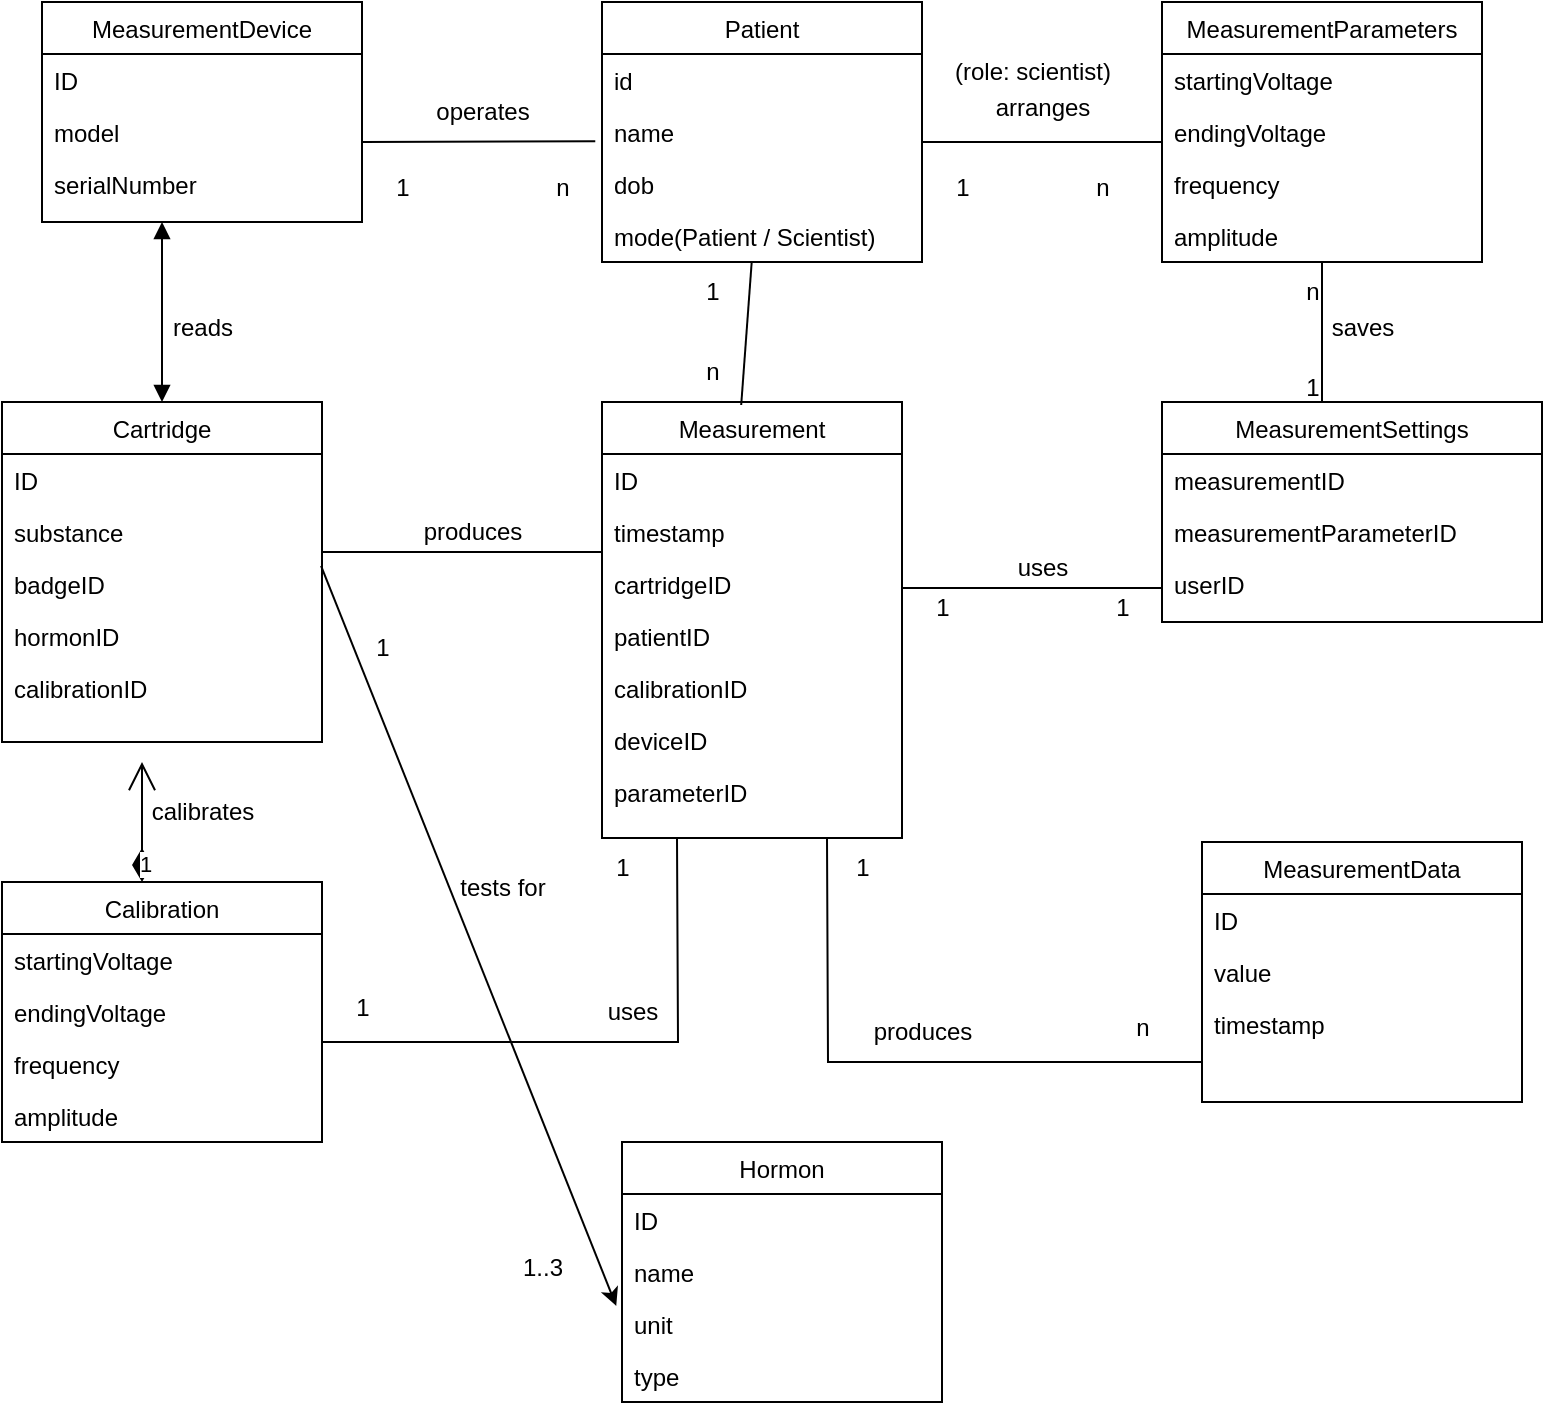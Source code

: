 <mxfile version="24.8.6">
  <diagram id="C5RBs43oDa-KdzZeNtuy" name="Page-1">
    <mxGraphModel dx="1012" dy="765" grid="1" gridSize="10" guides="1" tooltips="1" connect="1" arrows="1" fold="1" page="1" pageScale="1" pageWidth="827" pageHeight="1169" math="0" shadow="0">
      <root>
        <mxCell id="WIyWlLk6GJQsqaUBKTNV-0" />
        <mxCell id="WIyWlLk6GJQsqaUBKTNV-1" parent="WIyWlLk6GJQsqaUBKTNV-0" />
        <mxCell id="zkfFHV4jXpPFQw0GAbJ--17" value="Patient" style="swimlane;fontStyle=0;align=center;verticalAlign=top;childLayout=stackLayout;horizontal=1;startSize=26;horizontalStack=0;resizeParent=1;resizeLast=0;collapsible=1;marginBottom=0;rounded=0;shadow=0;strokeWidth=1;" parent="WIyWlLk6GJQsqaUBKTNV-1" vertex="1">
          <mxGeometry x="320" y="40" width="160" height="130" as="geometry">
            <mxRectangle x="550" y="140" width="160" height="26" as="alternateBounds" />
          </mxGeometry>
        </mxCell>
        <mxCell id="zkfFHV4jXpPFQw0GAbJ--18" value="id" style="text;align=left;verticalAlign=top;spacingLeft=4;spacingRight=4;overflow=hidden;rotatable=0;points=[[0,0.5],[1,0.5]];portConstraint=eastwest;" parent="zkfFHV4jXpPFQw0GAbJ--17" vertex="1">
          <mxGeometry y="26" width="160" height="26" as="geometry" />
        </mxCell>
        <mxCell id="zkfFHV4jXpPFQw0GAbJ--19" value="name" style="text;align=left;verticalAlign=top;spacingLeft=4;spacingRight=4;overflow=hidden;rotatable=0;points=[[0,0.5],[1,0.5]];portConstraint=eastwest;rounded=0;shadow=0;html=0;" parent="zkfFHV4jXpPFQw0GAbJ--17" vertex="1">
          <mxGeometry y="52" width="160" height="26" as="geometry" />
        </mxCell>
        <mxCell id="zkfFHV4jXpPFQw0GAbJ--20" value="dob" style="text;align=left;verticalAlign=top;spacingLeft=4;spacingRight=4;overflow=hidden;rotatable=0;points=[[0,0.5],[1,0.5]];portConstraint=eastwest;rounded=0;shadow=0;html=0;" parent="zkfFHV4jXpPFQw0GAbJ--17" vertex="1">
          <mxGeometry y="78" width="160" height="26" as="geometry" />
        </mxCell>
        <mxCell id="zkfFHV4jXpPFQw0GAbJ--21" value="mode(Patient / Scientist)" style="text;align=left;verticalAlign=top;spacingLeft=4;spacingRight=4;overflow=hidden;rotatable=0;points=[[0,0.5],[1,0.5]];portConstraint=eastwest;rounded=0;shadow=0;html=0;" parent="zkfFHV4jXpPFQw0GAbJ--17" vertex="1">
          <mxGeometry y="104" width="160" height="26" as="geometry" />
        </mxCell>
        <mxCell id="aH8OqttfhF-Pt6mxeq3Q-0" value="Measurement" style="swimlane;fontStyle=0;align=center;verticalAlign=top;childLayout=stackLayout;horizontal=1;startSize=26;horizontalStack=0;resizeParent=1;resizeLast=0;collapsible=1;marginBottom=0;rounded=0;shadow=0;strokeWidth=1;" parent="WIyWlLk6GJQsqaUBKTNV-1" vertex="1">
          <mxGeometry x="320" y="240" width="150" height="218" as="geometry">
            <mxRectangle x="550" y="140" width="160" height="26" as="alternateBounds" />
          </mxGeometry>
        </mxCell>
        <mxCell id="aH8OqttfhF-Pt6mxeq3Q-1" value="ID" style="text;align=left;verticalAlign=top;spacingLeft=4;spacingRight=4;overflow=hidden;rotatable=0;points=[[0,0.5],[1,0.5]];portConstraint=eastwest;" parent="aH8OqttfhF-Pt6mxeq3Q-0" vertex="1">
          <mxGeometry y="26" width="150" height="26" as="geometry" />
        </mxCell>
        <mxCell id="aH8OqttfhF-Pt6mxeq3Q-2" value="timestamp" style="text;align=left;verticalAlign=top;spacingLeft=4;spacingRight=4;overflow=hidden;rotatable=0;points=[[0,0.5],[1,0.5]];portConstraint=eastwest;rounded=0;shadow=0;html=0;" parent="aH8OqttfhF-Pt6mxeq3Q-0" vertex="1">
          <mxGeometry y="52" width="150" height="26" as="geometry" />
        </mxCell>
        <mxCell id="aH8OqttfhF-Pt6mxeq3Q-4" value="cartridgeID" style="text;align=left;verticalAlign=top;spacingLeft=4;spacingRight=4;overflow=hidden;rotatable=0;points=[[0,0.5],[1,0.5]];portConstraint=eastwest;rounded=0;shadow=0;html=0;" parent="aH8OqttfhF-Pt6mxeq3Q-0" vertex="1">
          <mxGeometry y="78" width="150" height="26" as="geometry" />
        </mxCell>
        <mxCell id="aH8OqttfhF-Pt6mxeq3Q-5" value="patientID" style="text;align=left;verticalAlign=top;spacingLeft=4;spacingRight=4;overflow=hidden;rotatable=0;points=[[0,0.5],[1,0.5]];portConstraint=eastwest;rounded=0;shadow=0;html=0;" parent="aH8OqttfhF-Pt6mxeq3Q-0" vertex="1">
          <mxGeometry y="104" width="150" height="26" as="geometry" />
        </mxCell>
        <mxCell id="aH8OqttfhF-Pt6mxeq3Q-97" value="calibrationID" style="text;align=left;verticalAlign=top;spacingLeft=4;spacingRight=4;overflow=hidden;rotatable=0;points=[[0,0.5],[1,0.5]];portConstraint=eastwest;rounded=0;shadow=0;html=0;" parent="aH8OqttfhF-Pt6mxeq3Q-0" vertex="1">
          <mxGeometry y="130" width="150" height="26" as="geometry" />
        </mxCell>
        <mxCell id="aH8OqttfhF-Pt6mxeq3Q-98" value="deviceID" style="text;align=left;verticalAlign=top;spacingLeft=4;spacingRight=4;overflow=hidden;rotatable=0;points=[[0,0.5],[1,0.5]];portConstraint=eastwest;rounded=0;shadow=0;html=0;" parent="aH8OqttfhF-Pt6mxeq3Q-0" vertex="1">
          <mxGeometry y="156" width="150" height="26" as="geometry" />
        </mxCell>
        <mxCell id="aH8OqttfhF-Pt6mxeq3Q-104" value="parameterID" style="text;align=left;verticalAlign=top;spacingLeft=4;spacingRight=4;overflow=hidden;rotatable=0;points=[[0,0.5],[1,0.5]];portConstraint=eastwest;rounded=0;shadow=0;html=0;" parent="aH8OqttfhF-Pt6mxeq3Q-0" vertex="1">
          <mxGeometry y="182" width="150" height="26" as="geometry" />
        </mxCell>
        <mxCell id="aH8OqttfhF-Pt6mxeq3Q-9" value="Cartridge" style="swimlane;fontStyle=0;align=center;verticalAlign=top;childLayout=stackLayout;horizontal=1;startSize=26;horizontalStack=0;resizeParent=1;resizeLast=0;collapsible=1;marginBottom=0;rounded=0;shadow=0;strokeWidth=1;" parent="WIyWlLk6GJQsqaUBKTNV-1" vertex="1">
          <mxGeometry x="20" y="240" width="160" height="170" as="geometry">
            <mxRectangle x="550" y="140" width="160" height="26" as="alternateBounds" />
          </mxGeometry>
        </mxCell>
        <mxCell id="aH8OqttfhF-Pt6mxeq3Q-10" value="ID" style="text;align=left;verticalAlign=top;spacingLeft=4;spacingRight=4;overflow=hidden;rotatable=0;points=[[0,0.5],[1,0.5]];portConstraint=eastwest;" parent="aH8OqttfhF-Pt6mxeq3Q-9" vertex="1">
          <mxGeometry y="26" width="160" height="26" as="geometry" />
        </mxCell>
        <mxCell id="aH8OqttfhF-Pt6mxeq3Q-11" value="substance" style="text;align=left;verticalAlign=top;spacingLeft=4;spacingRight=4;overflow=hidden;rotatable=0;points=[[0,0.5],[1,0.5]];portConstraint=eastwest;rounded=0;shadow=0;html=0;" parent="aH8OqttfhF-Pt6mxeq3Q-9" vertex="1">
          <mxGeometry y="52" width="160" height="26" as="geometry" />
        </mxCell>
        <mxCell id="aH8OqttfhF-Pt6mxeq3Q-40" value="badgeID&#xa;" style="text;align=left;verticalAlign=top;spacingLeft=4;spacingRight=4;overflow=hidden;rotatable=0;points=[[0,0.5],[1,0.5]];portConstraint=eastwest;rounded=0;shadow=0;html=0;" parent="aH8OqttfhF-Pt6mxeq3Q-9" vertex="1">
          <mxGeometry y="78" width="160" height="26" as="geometry" />
        </mxCell>
        <mxCell id="aH8OqttfhF-Pt6mxeq3Q-41" value="hormonID" style="text;align=left;verticalAlign=top;spacingLeft=4;spacingRight=4;overflow=hidden;rotatable=0;points=[[0,0.5],[1,0.5]];portConstraint=eastwest;rounded=0;shadow=0;html=0;" parent="aH8OqttfhF-Pt6mxeq3Q-9" vertex="1">
          <mxGeometry y="104" width="160" height="26" as="geometry" />
        </mxCell>
        <mxCell id="aH8OqttfhF-Pt6mxeq3Q-96" value="calibrationID" style="text;align=left;verticalAlign=top;spacingLeft=4;spacingRight=4;overflow=hidden;rotatable=0;points=[[0,0.5],[1,0.5]];portConstraint=eastwest;rounded=0;shadow=0;html=0;" parent="aH8OqttfhF-Pt6mxeq3Q-9" vertex="1">
          <mxGeometry y="130" width="160" height="26" as="geometry" />
        </mxCell>
        <mxCell id="aH8OqttfhF-Pt6mxeq3Q-22" value="MeasurementData" style="swimlane;fontStyle=0;align=center;verticalAlign=top;childLayout=stackLayout;horizontal=1;startSize=26;horizontalStack=0;resizeParent=1;resizeLast=0;collapsible=1;marginBottom=0;rounded=0;shadow=0;strokeWidth=1;" parent="WIyWlLk6GJQsqaUBKTNV-1" vertex="1">
          <mxGeometry x="620" y="460" width="160" height="130" as="geometry">
            <mxRectangle x="550" y="140" width="160" height="26" as="alternateBounds" />
          </mxGeometry>
        </mxCell>
        <mxCell id="aH8OqttfhF-Pt6mxeq3Q-23" value="ID" style="text;align=left;verticalAlign=top;spacingLeft=4;spacingRight=4;overflow=hidden;rotatable=0;points=[[0,0.5],[1,0.5]];portConstraint=eastwest;" parent="aH8OqttfhF-Pt6mxeq3Q-22" vertex="1">
          <mxGeometry y="26" width="160" height="26" as="geometry" />
        </mxCell>
        <mxCell id="aH8OqttfhF-Pt6mxeq3Q-24" value="value" style="text;align=left;verticalAlign=top;spacingLeft=4;spacingRight=4;overflow=hidden;rotatable=0;points=[[0,0.5],[1,0.5]];portConstraint=eastwest;rounded=0;shadow=0;html=0;" parent="aH8OqttfhF-Pt6mxeq3Q-22" vertex="1">
          <mxGeometry y="52" width="160" height="26" as="geometry" />
        </mxCell>
        <mxCell id="aH8OqttfhF-Pt6mxeq3Q-25" value="timestamp" style="text;align=left;verticalAlign=top;spacingLeft=4;spacingRight=4;overflow=hidden;rotatable=0;points=[[0,0.5],[1,0.5]];portConstraint=eastwest;rounded=0;shadow=0;html=0;" parent="aH8OqttfhF-Pt6mxeq3Q-22" vertex="1">
          <mxGeometry y="78" width="160" height="26" as="geometry" />
        </mxCell>
        <mxCell id="aH8OqttfhF-Pt6mxeq3Q-33" value="MeasurementDevice" style="swimlane;fontStyle=0;align=center;verticalAlign=top;childLayout=stackLayout;horizontal=1;startSize=26;horizontalStack=0;resizeParent=1;resizeLast=0;collapsible=1;marginBottom=0;rounded=0;shadow=0;strokeWidth=1;" parent="WIyWlLk6GJQsqaUBKTNV-1" vertex="1">
          <mxGeometry x="40" y="40" width="160" height="110" as="geometry">
            <mxRectangle x="550" y="140" width="160" height="26" as="alternateBounds" />
          </mxGeometry>
        </mxCell>
        <mxCell id="aH8OqttfhF-Pt6mxeq3Q-34" value="ID" style="text;align=left;verticalAlign=top;spacingLeft=4;spacingRight=4;overflow=hidden;rotatable=0;points=[[0,0.5],[1,0.5]];portConstraint=eastwest;" parent="aH8OqttfhF-Pt6mxeq3Q-33" vertex="1">
          <mxGeometry y="26" width="160" height="26" as="geometry" />
        </mxCell>
        <mxCell id="aH8OqttfhF-Pt6mxeq3Q-35" value="model" style="text;align=left;verticalAlign=top;spacingLeft=4;spacingRight=4;overflow=hidden;rotatable=0;points=[[0,0.5],[1,0.5]];portConstraint=eastwest;rounded=0;shadow=0;html=0;" parent="aH8OqttfhF-Pt6mxeq3Q-33" vertex="1">
          <mxGeometry y="52" width="160" height="26" as="geometry" />
        </mxCell>
        <mxCell id="aH8OqttfhF-Pt6mxeq3Q-36" value="serialNumber" style="text;align=left;verticalAlign=top;spacingLeft=4;spacingRight=4;overflow=hidden;rotatable=0;points=[[0,0.5],[1,0.5]];portConstraint=eastwest;rounded=0;shadow=0;html=0;" parent="aH8OqttfhF-Pt6mxeq3Q-33" vertex="1">
          <mxGeometry y="78" width="160" height="26" as="geometry" />
        </mxCell>
        <mxCell id="aH8OqttfhF-Pt6mxeq3Q-42" value="MeasurementSettings" style="swimlane;fontStyle=0;align=center;verticalAlign=top;childLayout=stackLayout;horizontal=1;startSize=26;horizontalStack=0;resizeParent=1;resizeLast=0;collapsible=1;marginBottom=0;rounded=0;shadow=0;strokeWidth=1;" parent="WIyWlLk6GJQsqaUBKTNV-1" vertex="1">
          <mxGeometry x="600" y="240" width="190" height="110" as="geometry">
            <mxRectangle x="550" y="140" width="160" height="26" as="alternateBounds" />
          </mxGeometry>
        </mxCell>
        <mxCell id="aH8OqttfhF-Pt6mxeq3Q-44" value="measurementID" style="text;align=left;verticalAlign=top;spacingLeft=4;spacingRight=4;overflow=hidden;rotatable=0;points=[[0,0.5],[1,0.5]];portConstraint=eastwest;rounded=0;shadow=0;html=0;" parent="aH8OqttfhF-Pt6mxeq3Q-42" vertex="1">
          <mxGeometry y="26" width="190" height="26" as="geometry" />
        </mxCell>
        <mxCell id="aH8OqttfhF-Pt6mxeq3Q-45" value="measurementParameterID" style="text;align=left;verticalAlign=top;spacingLeft=4;spacingRight=4;overflow=hidden;rotatable=0;points=[[0,0.5],[1,0.5]];portConstraint=eastwest;rounded=0;shadow=0;html=0;" parent="aH8OqttfhF-Pt6mxeq3Q-42" vertex="1">
          <mxGeometry y="52" width="190" height="26" as="geometry" />
        </mxCell>
        <mxCell id="aH8OqttfhF-Pt6mxeq3Q-52" value="userID" style="text;align=left;verticalAlign=top;spacingLeft=4;spacingRight=4;overflow=hidden;rotatable=0;points=[[0,0.5],[1,0.5]];portConstraint=eastwest;rounded=0;shadow=0;html=0;" parent="aH8OqttfhF-Pt6mxeq3Q-42" vertex="1">
          <mxGeometry y="78" width="190" height="26" as="geometry" />
        </mxCell>
        <mxCell id="aH8OqttfhF-Pt6mxeq3Q-46" value="MeasurementParameters" style="swimlane;fontStyle=0;align=center;verticalAlign=top;childLayout=stackLayout;horizontal=1;startSize=26;horizontalStack=0;resizeParent=1;resizeLast=0;collapsible=1;marginBottom=0;rounded=0;shadow=0;strokeWidth=1;" parent="WIyWlLk6GJQsqaUBKTNV-1" vertex="1">
          <mxGeometry x="600" y="40" width="160" height="130" as="geometry">
            <mxRectangle x="550" y="140" width="160" height="26" as="alternateBounds" />
          </mxGeometry>
        </mxCell>
        <mxCell id="aH8OqttfhF-Pt6mxeq3Q-47" value="startingVoltage" style="text;align=left;verticalAlign=top;spacingLeft=4;spacingRight=4;overflow=hidden;rotatable=0;points=[[0,0.5],[1,0.5]];portConstraint=eastwest;" parent="aH8OqttfhF-Pt6mxeq3Q-46" vertex="1">
          <mxGeometry y="26" width="160" height="26" as="geometry" />
        </mxCell>
        <mxCell id="aH8OqttfhF-Pt6mxeq3Q-48" value="endingVoltage" style="text;align=left;verticalAlign=top;spacingLeft=4;spacingRight=4;overflow=hidden;rotatable=0;points=[[0,0.5],[1,0.5]];portConstraint=eastwest;rounded=0;shadow=0;html=0;" parent="aH8OqttfhF-Pt6mxeq3Q-46" vertex="1">
          <mxGeometry y="52" width="160" height="26" as="geometry" />
        </mxCell>
        <mxCell id="aH8OqttfhF-Pt6mxeq3Q-49" value="frequency" style="text;align=left;verticalAlign=top;spacingLeft=4;spacingRight=4;overflow=hidden;rotatable=0;points=[[0,0.5],[1,0.5]];portConstraint=eastwest;rounded=0;shadow=0;html=0;" parent="aH8OqttfhF-Pt6mxeq3Q-46" vertex="1">
          <mxGeometry y="78" width="160" height="26" as="geometry" />
        </mxCell>
        <mxCell id="aH8OqttfhF-Pt6mxeq3Q-50" value="amplitude" style="text;align=left;verticalAlign=top;spacingLeft=4;spacingRight=4;overflow=hidden;rotatable=0;points=[[0,0.5],[1,0.5]];portConstraint=eastwest;rounded=0;shadow=0;html=0;" parent="aH8OqttfhF-Pt6mxeq3Q-46" vertex="1">
          <mxGeometry y="104" width="160" height="26" as="geometry" />
        </mxCell>
        <mxCell id="aH8OqttfhF-Pt6mxeq3Q-53" value="Hormon" style="swimlane;fontStyle=0;align=center;verticalAlign=top;childLayout=stackLayout;horizontal=1;startSize=26;horizontalStack=0;resizeParent=1;resizeLast=0;collapsible=1;marginBottom=0;rounded=0;shadow=0;strokeWidth=1;" parent="WIyWlLk6GJQsqaUBKTNV-1" vertex="1">
          <mxGeometry x="330" y="610" width="160" height="130" as="geometry">
            <mxRectangle x="550" y="140" width="160" height="26" as="alternateBounds" />
          </mxGeometry>
        </mxCell>
        <mxCell id="aH8OqttfhF-Pt6mxeq3Q-54" value="ID" style="text;align=left;verticalAlign=top;spacingLeft=4;spacingRight=4;overflow=hidden;rotatable=0;points=[[0,0.5],[1,0.5]];portConstraint=eastwest;" parent="aH8OqttfhF-Pt6mxeq3Q-53" vertex="1">
          <mxGeometry y="26" width="160" height="26" as="geometry" />
        </mxCell>
        <mxCell id="aH8OqttfhF-Pt6mxeq3Q-55" value="name" style="text;align=left;verticalAlign=top;spacingLeft=4;spacingRight=4;overflow=hidden;rotatable=0;points=[[0,0.5],[1,0.5]];portConstraint=eastwest;rounded=0;shadow=0;html=0;" parent="aH8OqttfhF-Pt6mxeq3Q-53" vertex="1">
          <mxGeometry y="52" width="160" height="26" as="geometry" />
        </mxCell>
        <mxCell id="aH8OqttfhF-Pt6mxeq3Q-56" value="unit" style="text;align=left;verticalAlign=top;spacingLeft=4;spacingRight=4;overflow=hidden;rotatable=0;points=[[0,0.5],[1,0.5]];portConstraint=eastwest;rounded=0;shadow=0;html=0;" parent="aH8OqttfhF-Pt6mxeq3Q-53" vertex="1">
          <mxGeometry y="78" width="160" height="26" as="geometry" />
        </mxCell>
        <mxCell id="aH8OqttfhF-Pt6mxeq3Q-57" value="type" style="text;align=left;verticalAlign=top;spacingLeft=4;spacingRight=4;overflow=hidden;rotatable=0;points=[[0,0.5],[1,0.5]];portConstraint=eastwest;rounded=0;shadow=0;html=0;" parent="aH8OqttfhF-Pt6mxeq3Q-53" vertex="1">
          <mxGeometry y="104" width="160" height="26" as="geometry" />
        </mxCell>
        <mxCell id="aH8OqttfhF-Pt6mxeq3Q-59" value="" style="endArrow=classic;html=1;rounded=0;entryX=-0.018;entryY=0.152;entryDx=0;entryDy=0;exitX=0.997;exitY=0.152;exitDx=0;exitDy=0;exitPerimeter=0;entryPerimeter=0;" parent="WIyWlLk6GJQsqaUBKTNV-1" source="aH8OqttfhF-Pt6mxeq3Q-40" target="aH8OqttfhF-Pt6mxeq3Q-56" edge="1">
          <mxGeometry width="50" height="50" relative="1" as="geometry">
            <mxPoint x="100" y="490" as="sourcePoint" />
            <mxPoint x="100" y="560" as="targetPoint" />
          </mxGeometry>
        </mxCell>
        <mxCell id="aH8OqttfhF-Pt6mxeq3Q-70" value="Calibration" style="swimlane;fontStyle=0;align=center;verticalAlign=top;childLayout=stackLayout;horizontal=1;startSize=26;horizontalStack=0;resizeParent=1;resizeLast=0;collapsible=1;marginBottom=0;rounded=0;shadow=0;strokeWidth=1;" parent="WIyWlLk6GJQsqaUBKTNV-1" vertex="1">
          <mxGeometry x="20" y="480" width="160" height="130" as="geometry">
            <mxRectangle x="550" y="140" width="160" height="26" as="alternateBounds" />
          </mxGeometry>
        </mxCell>
        <mxCell id="aH8OqttfhF-Pt6mxeq3Q-101" value="1" style="endArrow=open;html=1;endSize=12;startArrow=diamondThin;startSize=14;startFill=1;edgeStyle=orthogonalEdgeStyle;align=left;verticalAlign=bottom;rounded=0;" parent="aH8OqttfhF-Pt6mxeq3Q-70" edge="1">
          <mxGeometry x="-1" y="3" relative="1" as="geometry">
            <mxPoint x="70" as="sourcePoint" />
            <mxPoint x="70" y="-60" as="targetPoint" />
          </mxGeometry>
        </mxCell>
        <mxCell id="aH8OqttfhF-Pt6mxeq3Q-71" value="startingVoltage" style="text;align=left;verticalAlign=top;spacingLeft=4;spacingRight=4;overflow=hidden;rotatable=0;points=[[0,0.5],[1,0.5]];portConstraint=eastwest;" parent="aH8OqttfhF-Pt6mxeq3Q-70" vertex="1">
          <mxGeometry y="26" width="160" height="26" as="geometry" />
        </mxCell>
        <mxCell id="aH8OqttfhF-Pt6mxeq3Q-72" value="endingVoltage" style="text;align=left;verticalAlign=top;spacingLeft=4;spacingRight=4;overflow=hidden;rotatable=0;points=[[0,0.5],[1,0.5]];portConstraint=eastwest;rounded=0;shadow=0;html=0;" parent="aH8OqttfhF-Pt6mxeq3Q-70" vertex="1">
          <mxGeometry y="52" width="160" height="26" as="geometry" />
        </mxCell>
        <mxCell id="aH8OqttfhF-Pt6mxeq3Q-73" value="frequency" style="text;align=left;verticalAlign=top;spacingLeft=4;spacingRight=4;overflow=hidden;rotatable=0;points=[[0,0.5],[1,0.5]];portConstraint=eastwest;rounded=0;shadow=0;html=0;" parent="aH8OqttfhF-Pt6mxeq3Q-70" vertex="1">
          <mxGeometry y="78" width="160" height="26" as="geometry" />
        </mxCell>
        <mxCell id="aH8OqttfhF-Pt6mxeq3Q-74" value="amplitude" style="text;align=left;verticalAlign=top;spacingLeft=4;spacingRight=4;overflow=hidden;rotatable=0;points=[[0,0.5],[1,0.5]];portConstraint=eastwest;rounded=0;shadow=0;html=0;" parent="aH8OqttfhF-Pt6mxeq3Q-70" vertex="1">
          <mxGeometry y="104" width="160" height="26" as="geometry" />
        </mxCell>
        <mxCell id="aH8OqttfhF-Pt6mxeq3Q-84" value="operates" style="text;html=1;align=center;verticalAlign=middle;resizable=0;points=[];autosize=1;strokeColor=none;fillColor=none;" parent="WIyWlLk6GJQsqaUBKTNV-1" vertex="1">
          <mxGeometry x="225" y="80" width="70" height="30" as="geometry" />
        </mxCell>
        <mxCell id="aH8OqttfhF-Pt6mxeq3Q-86" value="reads" style="text;html=1;align=center;verticalAlign=middle;resizable=0;points=[];autosize=1;strokeColor=none;fillColor=none;" parent="WIyWlLk6GJQsqaUBKTNV-1" vertex="1">
          <mxGeometry x="95" y="188" width="50" height="30" as="geometry" />
        </mxCell>
        <mxCell id="aH8OqttfhF-Pt6mxeq3Q-89" value="arranges" style="text;html=1;align=center;verticalAlign=middle;resizable=0;points=[];autosize=1;strokeColor=none;fillColor=none;" parent="WIyWlLk6GJQsqaUBKTNV-1" vertex="1">
          <mxGeometry x="505" y="78" width="70" height="30" as="geometry" />
        </mxCell>
        <mxCell id="aH8OqttfhF-Pt6mxeq3Q-93" value="uses" style="text;html=1;align=center;verticalAlign=middle;resizable=0;points=[];autosize=1;strokeColor=none;fillColor=none;" parent="WIyWlLk6GJQsqaUBKTNV-1" vertex="1">
          <mxGeometry x="515" y="308" width="50" height="30" as="geometry" />
        </mxCell>
        <mxCell id="aH8OqttfhF-Pt6mxeq3Q-95" value="saves" style="text;html=1;align=center;verticalAlign=middle;resizable=0;points=[];autosize=1;strokeColor=none;fillColor=none;" parent="WIyWlLk6GJQsqaUBKTNV-1" vertex="1">
          <mxGeometry x="675" y="188" width="50" height="30" as="geometry" />
        </mxCell>
        <mxCell id="aH8OqttfhF-Pt6mxeq3Q-100" value="uses" style="text;html=1;align=center;verticalAlign=middle;resizable=0;points=[];autosize=1;strokeColor=none;fillColor=none;" parent="WIyWlLk6GJQsqaUBKTNV-1" vertex="1">
          <mxGeometry x="310" y="530" width="50" height="30" as="geometry" />
        </mxCell>
        <mxCell id="aH8OqttfhF-Pt6mxeq3Q-102" value="calibrates" style="text;html=1;align=center;verticalAlign=middle;resizable=0;points=[];autosize=1;strokeColor=none;fillColor=none;" parent="WIyWlLk6GJQsqaUBKTNV-1" vertex="1">
          <mxGeometry x="85" y="430" width="70" height="30" as="geometry" />
        </mxCell>
        <mxCell id="aH8OqttfhF-Pt6mxeq3Q-103" value="produces" style="text;html=1;align=center;verticalAlign=middle;resizable=0;points=[];autosize=1;strokeColor=none;fillColor=none;" parent="WIyWlLk6GJQsqaUBKTNV-1" vertex="1">
          <mxGeometry x="220" y="290" width="70" height="30" as="geometry" />
        </mxCell>
        <mxCell id="aH8OqttfhF-Pt6mxeq3Q-109" value="produces" style="text;html=1;align=center;verticalAlign=middle;resizable=0;points=[];autosize=1;strokeColor=none;fillColor=none;" parent="WIyWlLk6GJQsqaUBKTNV-1" vertex="1">
          <mxGeometry x="445" y="540" width="70" height="30" as="geometry" />
        </mxCell>
        <mxCell id="GYmtbq4fOaHwoR4TSEQ_-0" value="" style="endArrow=block;startArrow=block;endFill=1;startFill=1;html=1;rounded=0;entryX=0.5;entryY=0;entryDx=0;entryDy=0;" parent="WIyWlLk6GJQsqaUBKTNV-1" target="aH8OqttfhF-Pt6mxeq3Q-9" edge="1">
          <mxGeometry width="160" relative="1" as="geometry">
            <mxPoint x="100" y="150" as="sourcePoint" />
            <mxPoint x="265" y="150" as="targetPoint" />
          </mxGeometry>
        </mxCell>
        <mxCell id="GYmtbq4fOaHwoR4TSEQ_-8" value="1" style="text;html=1;align=center;verticalAlign=middle;resizable=0;points=[];autosize=1;strokeColor=none;fillColor=none;" parent="WIyWlLk6GJQsqaUBKTNV-1" vertex="1">
          <mxGeometry x="360" y="170" width="30" height="30" as="geometry" />
        </mxCell>
        <mxCell id="GYmtbq4fOaHwoR4TSEQ_-9" value="n" style="text;html=1;align=center;verticalAlign=middle;resizable=0;points=[];autosize=1;strokeColor=none;fillColor=none;rotation=0;" parent="WIyWlLk6GJQsqaUBKTNV-1" vertex="1">
          <mxGeometry x="360" y="210" width="30" height="30" as="geometry" />
        </mxCell>
        <mxCell id="GYmtbq4fOaHwoR4TSEQ_-12" value="" style="endArrow=none;html=1;rounded=0;entryX=0.468;entryY=0.985;entryDx=0;entryDy=0;entryPerimeter=0;exitX=0.464;exitY=0.007;exitDx=0;exitDy=0;exitPerimeter=0;" parent="WIyWlLk6GJQsqaUBKTNV-1" source="aH8OqttfhF-Pt6mxeq3Q-0" target="zkfFHV4jXpPFQw0GAbJ--21" edge="1">
          <mxGeometry relative="1" as="geometry">
            <mxPoint x="390" y="239.67" as="sourcePoint" />
            <mxPoint x="550" y="239.67" as="targetPoint" />
          </mxGeometry>
        </mxCell>
        <mxCell id="GYmtbq4fOaHwoR4TSEQ_-13" value="" style="line;strokeWidth=1;rotatable=0;dashed=0;labelPosition=right;align=left;verticalAlign=middle;spacingTop=0;spacingLeft=6;points=[];portConstraint=eastwest;" parent="WIyWlLk6GJQsqaUBKTNV-1" vertex="1">
          <mxGeometry x="470" y="328" width="130" height="10" as="geometry" />
        </mxCell>
        <mxCell id="GYmtbq4fOaHwoR4TSEQ_-20" value="" style="endArrow=none;html=1;rounded=0;" parent="WIyWlLk6GJQsqaUBKTNV-1" edge="1">
          <mxGeometry relative="1" as="geometry">
            <mxPoint x="680" y="170" as="sourcePoint" />
            <mxPoint x="680" y="240" as="targetPoint" />
          </mxGeometry>
        </mxCell>
        <mxCell id="GYmtbq4fOaHwoR4TSEQ_-21" value="n" style="text;html=1;align=center;verticalAlign=middle;resizable=0;points=[];autosize=1;strokeColor=none;fillColor=none;" parent="WIyWlLk6GJQsqaUBKTNV-1" vertex="1">
          <mxGeometry x="660" y="170" width="30" height="30" as="geometry" />
        </mxCell>
        <mxCell id="GYmtbq4fOaHwoR4TSEQ_-22" value="1" style="text;html=1;align=center;verticalAlign=middle;resizable=0;points=[];autosize=1;strokeColor=none;fillColor=none;" parent="WIyWlLk6GJQsqaUBKTNV-1" vertex="1">
          <mxGeometry x="660" y="218" width="30" height="30" as="geometry" />
        </mxCell>
        <mxCell id="GYmtbq4fOaHwoR4TSEQ_-23" value="" style="endArrow=none;html=1;rounded=0;entryX=-0.021;entryY=0.678;entryDx=0;entryDy=0;entryPerimeter=0;" parent="WIyWlLk6GJQsqaUBKTNV-1" target="zkfFHV4jXpPFQw0GAbJ--19" edge="1">
          <mxGeometry relative="1" as="geometry">
            <mxPoint x="200" y="110" as="sourcePoint" />
            <mxPoint x="310" y="110" as="targetPoint" />
          </mxGeometry>
        </mxCell>
        <mxCell id="GYmtbq4fOaHwoR4TSEQ_-24" value="1" style="text;html=1;align=center;verticalAlign=middle;resizable=0;points=[];autosize=1;strokeColor=none;fillColor=none;" parent="WIyWlLk6GJQsqaUBKTNV-1" vertex="1">
          <mxGeometry x="205" y="118" width="30" height="30" as="geometry" />
        </mxCell>
        <mxCell id="GYmtbq4fOaHwoR4TSEQ_-25" value="n" style="text;html=1;align=center;verticalAlign=middle;resizable=0;points=[];autosize=1;strokeColor=none;fillColor=none;" parent="WIyWlLk6GJQsqaUBKTNV-1" vertex="1">
          <mxGeometry x="285" y="118" width="30" height="30" as="geometry" />
        </mxCell>
        <mxCell id="GYmtbq4fOaHwoR4TSEQ_-26" value="" style="line;strokeWidth=1;rotatable=0;dashed=0;labelPosition=right;align=left;verticalAlign=middle;spacingTop=0;spacingLeft=6;points=[];portConstraint=eastwest;" parent="WIyWlLk6GJQsqaUBKTNV-1" vertex="1">
          <mxGeometry x="180" y="310" width="140" height="10" as="geometry" />
        </mxCell>
        <mxCell id="GYmtbq4fOaHwoR4TSEQ_-28" value="" style="endArrow=none;html=1;rounded=0;entryX=0.25;entryY=1;entryDx=0;entryDy=0;" parent="WIyWlLk6GJQsqaUBKTNV-1" target="aH8OqttfhF-Pt6mxeq3Q-0" edge="1">
          <mxGeometry relative="1" as="geometry">
            <mxPoint x="180" y="560" as="sourcePoint" />
            <mxPoint x="340" y="560" as="targetPoint" />
            <Array as="points">
              <mxPoint x="358" y="560" />
            </Array>
          </mxGeometry>
        </mxCell>
        <mxCell id="GYmtbq4fOaHwoR4TSEQ_-29" value="1..3" style="text;html=1;align=center;verticalAlign=middle;resizable=0;points=[];autosize=1;strokeColor=none;fillColor=none;" parent="WIyWlLk6GJQsqaUBKTNV-1" vertex="1">
          <mxGeometry x="270" y="658" width="40" height="30" as="geometry" />
        </mxCell>
        <mxCell id="GYmtbq4fOaHwoR4TSEQ_-30" value="1" style="text;html=1;align=center;verticalAlign=middle;resizable=0;points=[];autosize=1;strokeColor=none;fillColor=none;" parent="WIyWlLk6GJQsqaUBKTNV-1" vertex="1">
          <mxGeometry x="195" y="348" width="30" height="30" as="geometry" />
        </mxCell>
        <mxCell id="GYmtbq4fOaHwoR4TSEQ_-31" value="1" style="text;html=1;align=center;verticalAlign=middle;resizable=0;points=[];autosize=1;strokeColor=none;fillColor=none;" parent="WIyWlLk6GJQsqaUBKTNV-1" vertex="1">
          <mxGeometry x="565" y="328" width="30" height="30" as="geometry" />
        </mxCell>
        <mxCell id="GYmtbq4fOaHwoR4TSEQ_-32" value="1" style="text;html=1;align=center;verticalAlign=middle;resizable=0;points=[];autosize=1;strokeColor=none;fillColor=none;" parent="WIyWlLk6GJQsqaUBKTNV-1" vertex="1">
          <mxGeometry x="475" y="328" width="30" height="30" as="geometry" />
        </mxCell>
        <mxCell id="GYmtbq4fOaHwoR4TSEQ_-33" value="" style="endArrow=none;html=1;rounded=0;exitX=0.75;exitY=1;exitDx=0;exitDy=0;" parent="WIyWlLk6GJQsqaUBKTNV-1" source="aH8OqttfhF-Pt6mxeq3Q-0" edge="1">
          <mxGeometry relative="1" as="geometry">
            <mxPoint x="430" y="570" as="sourcePoint" />
            <mxPoint x="620" y="570" as="targetPoint" />
            <Array as="points">
              <mxPoint x="433" y="570" />
            </Array>
          </mxGeometry>
        </mxCell>
        <mxCell id="GYmtbq4fOaHwoR4TSEQ_-34" value="1" style="text;html=1;align=center;verticalAlign=middle;resizable=0;points=[];autosize=1;strokeColor=none;fillColor=none;" parent="WIyWlLk6GJQsqaUBKTNV-1" vertex="1">
          <mxGeometry x="435" y="458" width="30" height="30" as="geometry" />
        </mxCell>
        <mxCell id="GYmtbq4fOaHwoR4TSEQ_-35" value="n" style="text;html=1;align=center;verticalAlign=middle;resizable=0;points=[];autosize=1;strokeColor=none;fillColor=none;" parent="WIyWlLk6GJQsqaUBKTNV-1" vertex="1">
          <mxGeometry x="575" y="538" width="30" height="30" as="geometry" />
        </mxCell>
        <mxCell id="GYmtbq4fOaHwoR4TSEQ_-36" value="" style="endArrow=none;html=1;rounded=0;" parent="WIyWlLk6GJQsqaUBKTNV-1" edge="1">
          <mxGeometry relative="1" as="geometry">
            <mxPoint x="480" y="110" as="sourcePoint" />
            <mxPoint x="600" y="110" as="targetPoint" />
          </mxGeometry>
        </mxCell>
        <mxCell id="GYmtbq4fOaHwoR4TSEQ_-37" value="1" style="text;html=1;align=center;verticalAlign=middle;resizable=0;points=[];autosize=1;strokeColor=none;fillColor=none;" parent="WIyWlLk6GJQsqaUBKTNV-1" vertex="1">
          <mxGeometry x="485" y="118" width="30" height="30" as="geometry" />
        </mxCell>
        <mxCell id="GYmtbq4fOaHwoR4TSEQ_-38" value="n" style="text;html=1;align=center;verticalAlign=middle;resizable=0;points=[];autosize=1;strokeColor=none;fillColor=none;" parent="WIyWlLk6GJQsqaUBKTNV-1" vertex="1">
          <mxGeometry x="555" y="118" width="30" height="30" as="geometry" />
        </mxCell>
        <mxCell id="GYmtbq4fOaHwoR4TSEQ_-39" value="1" style="text;html=1;align=center;verticalAlign=middle;resizable=0;points=[];autosize=1;strokeColor=none;fillColor=none;" parent="WIyWlLk6GJQsqaUBKTNV-1" vertex="1">
          <mxGeometry x="185" y="528" width="30" height="30" as="geometry" />
        </mxCell>
        <mxCell id="GYmtbq4fOaHwoR4TSEQ_-40" value="1" style="text;html=1;align=center;verticalAlign=middle;resizable=0;points=[];autosize=1;strokeColor=none;fillColor=none;" parent="WIyWlLk6GJQsqaUBKTNV-1" vertex="1">
          <mxGeometry x="315" y="458" width="30" height="30" as="geometry" />
        </mxCell>
        <mxCell id="GYmtbq4fOaHwoR4TSEQ_-41" value="tests for" style="text;html=1;align=center;verticalAlign=middle;resizable=0;points=[];autosize=1;strokeColor=none;fillColor=none;" parent="WIyWlLk6GJQsqaUBKTNV-1" vertex="1">
          <mxGeometry x="235" y="468" width="70" height="30" as="geometry" />
        </mxCell>
        <mxCell id="UGHHCthfFG5IURzuRjWp-0" value="(role: scientist)" style="text;html=1;align=center;verticalAlign=middle;resizable=0;points=[];autosize=1;strokeColor=none;fillColor=none;" vertex="1" parent="WIyWlLk6GJQsqaUBKTNV-1">
          <mxGeometry x="485" y="60" width="100" height="30" as="geometry" />
        </mxCell>
      </root>
    </mxGraphModel>
  </diagram>
</mxfile>

